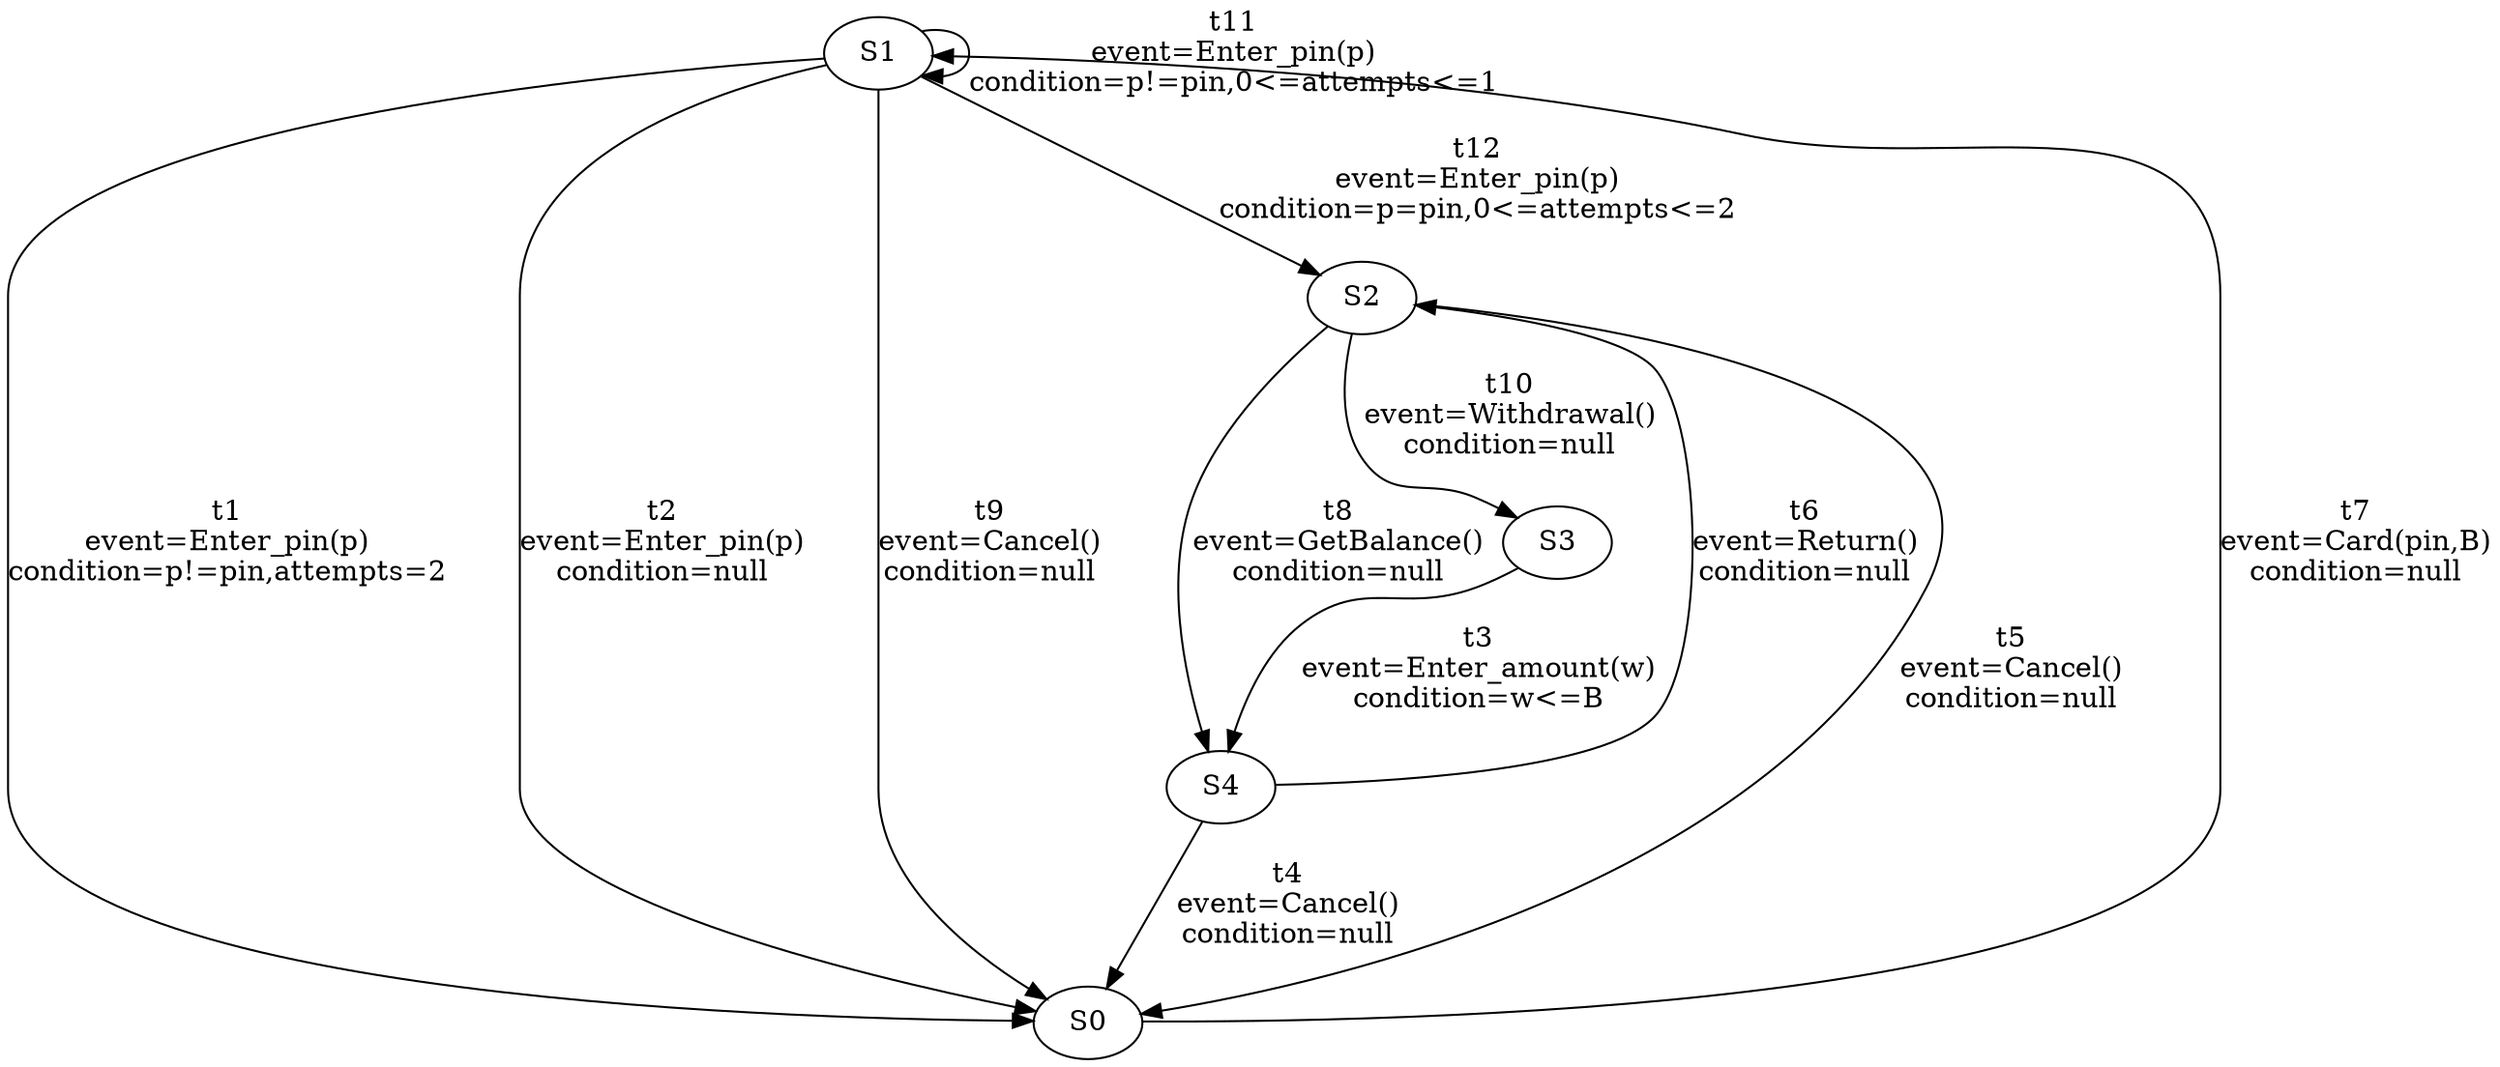 digraph g {
 S1 -> S0 [ label="t1
event=Enter_pin(p)
condition=p!=pin,attempts=2" ];
 S1 -> S0 [ label="t2
event=Enter_pin(p)
condition=null" ];
 S3 -> S4 [ label="t3
event=Enter_amount(w)
condition=w<=B" ];
 S4 -> S0 [ label="t4
event=Cancel()
condition=null" ];
 S2 -> S0 [ label="t5
event=Cancel()
condition=null" ];
 S4 -> S2 [ label="t6
event=Return()
condition=null" ];
 S0 -> S1 [ label="t7
event=Card(pin,B)
condition=null" ];
 S2 -> S4 [ label="t8
event=GetBalance()
condition=null" ];
 S1 -> S0 [ label="t9
event=Cancel()
condition=null" ];
 S2 -> S3 [ label="t10
event=Withdrawal()
condition=null" ];
 S1 -> S1 [ label="t11
event=Enter_pin(p)
condition=p!=pin,0<=attempts<=1" ];
 S1 -> S2 [ label="t12
event=Enter_pin(p)
condition=p=pin,0<=attempts<=2" ];
}
